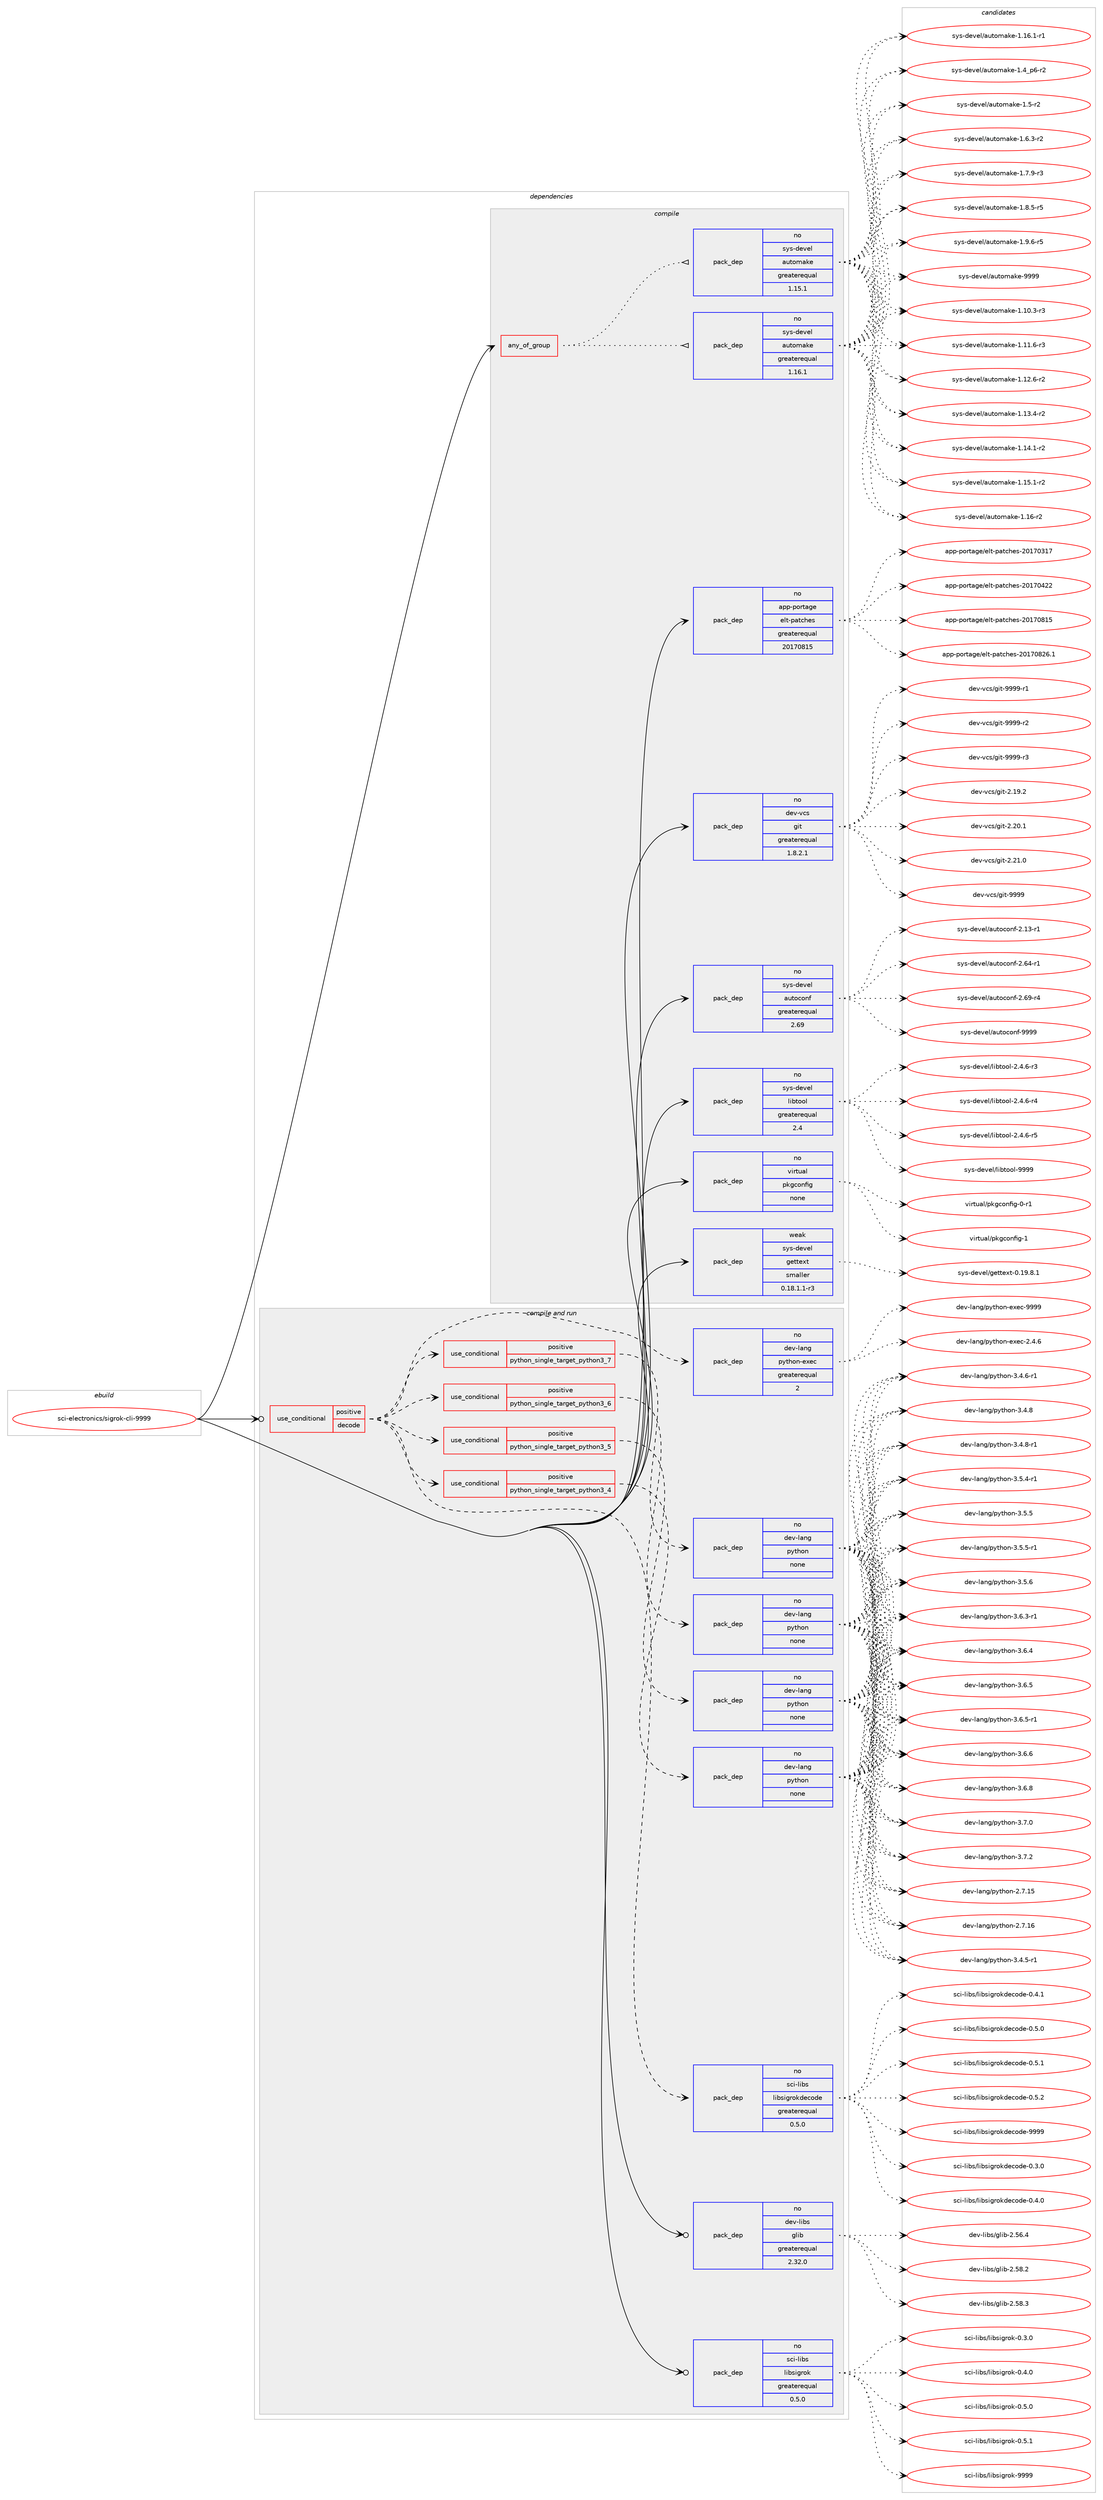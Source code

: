 digraph prolog {

# *************
# Graph options
# *************

newrank=true;
concentrate=true;
compound=true;
graph [rankdir=LR,fontname=Helvetica,fontsize=10,ranksep=1.5];#, ranksep=2.5, nodesep=0.2];
edge  [arrowhead=vee];
node  [fontname=Helvetica,fontsize=10];

# **********
# The ebuild
# **********

subgraph cluster_leftcol {
color=gray;
rank=same;
label=<<i>ebuild</i>>;
id [label="sci-electronics/sigrok-cli-9999", color=red, width=4, href="../sci-electronics/sigrok-cli-9999.svg"];
}

# ****************
# The dependencies
# ****************

subgraph cluster_midcol {
color=gray;
label=<<i>dependencies</i>>;
subgraph cluster_compile {
fillcolor="#eeeeee";
style=filled;
label=<<i>compile</i>>;
subgraph any26832 {
dependency1690157 [label=<<TABLE BORDER="0" CELLBORDER="1" CELLSPACING="0" CELLPADDING="4"><TR><TD CELLPADDING="10">any_of_group</TD></TR></TABLE>>, shape=none, color=red];subgraph pack1209775 {
dependency1690158 [label=<<TABLE BORDER="0" CELLBORDER="1" CELLSPACING="0" CELLPADDING="4" WIDTH="220"><TR><TD ROWSPAN="6" CELLPADDING="30">pack_dep</TD></TR><TR><TD WIDTH="110">no</TD></TR><TR><TD>sys-devel</TD></TR><TR><TD>automake</TD></TR><TR><TD>greaterequal</TD></TR><TR><TD>1.16.1</TD></TR></TABLE>>, shape=none, color=blue];
}
dependency1690157:e -> dependency1690158:w [weight=20,style="dotted",arrowhead="oinv"];
subgraph pack1209776 {
dependency1690159 [label=<<TABLE BORDER="0" CELLBORDER="1" CELLSPACING="0" CELLPADDING="4" WIDTH="220"><TR><TD ROWSPAN="6" CELLPADDING="30">pack_dep</TD></TR><TR><TD WIDTH="110">no</TD></TR><TR><TD>sys-devel</TD></TR><TR><TD>automake</TD></TR><TR><TD>greaterequal</TD></TR><TR><TD>1.15.1</TD></TR></TABLE>>, shape=none, color=blue];
}
dependency1690157:e -> dependency1690159:w [weight=20,style="dotted",arrowhead="oinv"];
}
id:e -> dependency1690157:w [weight=20,style="solid",arrowhead="vee"];
subgraph pack1209777 {
dependency1690160 [label=<<TABLE BORDER="0" CELLBORDER="1" CELLSPACING="0" CELLPADDING="4" WIDTH="220"><TR><TD ROWSPAN="6" CELLPADDING="30">pack_dep</TD></TR><TR><TD WIDTH="110">no</TD></TR><TR><TD>app-portage</TD></TR><TR><TD>elt-patches</TD></TR><TR><TD>greaterequal</TD></TR><TR><TD>20170815</TD></TR></TABLE>>, shape=none, color=blue];
}
id:e -> dependency1690160:w [weight=20,style="solid",arrowhead="vee"];
subgraph pack1209778 {
dependency1690161 [label=<<TABLE BORDER="0" CELLBORDER="1" CELLSPACING="0" CELLPADDING="4" WIDTH="220"><TR><TD ROWSPAN="6" CELLPADDING="30">pack_dep</TD></TR><TR><TD WIDTH="110">no</TD></TR><TR><TD>dev-vcs</TD></TR><TR><TD>git</TD></TR><TR><TD>greaterequal</TD></TR><TR><TD>1.8.2.1</TD></TR></TABLE>>, shape=none, color=blue];
}
id:e -> dependency1690161:w [weight=20,style="solid",arrowhead="vee"];
subgraph pack1209779 {
dependency1690162 [label=<<TABLE BORDER="0" CELLBORDER="1" CELLSPACING="0" CELLPADDING="4" WIDTH="220"><TR><TD ROWSPAN="6" CELLPADDING="30">pack_dep</TD></TR><TR><TD WIDTH="110">no</TD></TR><TR><TD>sys-devel</TD></TR><TR><TD>autoconf</TD></TR><TR><TD>greaterequal</TD></TR><TR><TD>2.69</TD></TR></TABLE>>, shape=none, color=blue];
}
id:e -> dependency1690162:w [weight=20,style="solid",arrowhead="vee"];
subgraph pack1209780 {
dependency1690163 [label=<<TABLE BORDER="0" CELLBORDER="1" CELLSPACING="0" CELLPADDING="4" WIDTH="220"><TR><TD ROWSPAN="6" CELLPADDING="30">pack_dep</TD></TR><TR><TD WIDTH="110">no</TD></TR><TR><TD>sys-devel</TD></TR><TR><TD>libtool</TD></TR><TR><TD>greaterequal</TD></TR><TR><TD>2.4</TD></TR></TABLE>>, shape=none, color=blue];
}
id:e -> dependency1690163:w [weight=20,style="solid",arrowhead="vee"];
subgraph pack1209781 {
dependency1690164 [label=<<TABLE BORDER="0" CELLBORDER="1" CELLSPACING="0" CELLPADDING="4" WIDTH="220"><TR><TD ROWSPAN="6" CELLPADDING="30">pack_dep</TD></TR><TR><TD WIDTH="110">no</TD></TR><TR><TD>virtual</TD></TR><TR><TD>pkgconfig</TD></TR><TR><TD>none</TD></TR><TR><TD></TD></TR></TABLE>>, shape=none, color=blue];
}
id:e -> dependency1690164:w [weight=20,style="solid",arrowhead="vee"];
subgraph pack1209782 {
dependency1690165 [label=<<TABLE BORDER="0" CELLBORDER="1" CELLSPACING="0" CELLPADDING="4" WIDTH="220"><TR><TD ROWSPAN="6" CELLPADDING="30">pack_dep</TD></TR><TR><TD WIDTH="110">weak</TD></TR><TR><TD>sys-devel</TD></TR><TR><TD>gettext</TD></TR><TR><TD>smaller</TD></TR><TR><TD>0.18.1.1-r3</TD></TR></TABLE>>, shape=none, color=blue];
}
id:e -> dependency1690165:w [weight=20,style="solid",arrowhead="vee"];
}
subgraph cluster_compileandrun {
fillcolor="#eeeeee";
style=filled;
label=<<i>compile and run</i>>;
subgraph cond452698 {
dependency1690166 [label=<<TABLE BORDER="0" CELLBORDER="1" CELLSPACING="0" CELLPADDING="4"><TR><TD ROWSPAN="3" CELLPADDING="10">use_conditional</TD></TR><TR><TD>positive</TD></TR><TR><TD>decode</TD></TR></TABLE>>, shape=none, color=red];
subgraph pack1209783 {
dependency1690167 [label=<<TABLE BORDER="0" CELLBORDER="1" CELLSPACING="0" CELLPADDING="4" WIDTH="220"><TR><TD ROWSPAN="6" CELLPADDING="30">pack_dep</TD></TR><TR><TD WIDTH="110">no</TD></TR><TR><TD>sci-libs</TD></TR><TR><TD>libsigrokdecode</TD></TR><TR><TD>greaterequal</TD></TR><TR><TD>0.5.0</TD></TR></TABLE>>, shape=none, color=blue];
}
dependency1690166:e -> dependency1690167:w [weight=20,style="dashed",arrowhead="vee"];
subgraph cond452699 {
dependency1690168 [label=<<TABLE BORDER="0" CELLBORDER="1" CELLSPACING="0" CELLPADDING="4"><TR><TD ROWSPAN="3" CELLPADDING="10">use_conditional</TD></TR><TR><TD>positive</TD></TR><TR><TD>python_single_target_python3_4</TD></TR></TABLE>>, shape=none, color=red];
subgraph pack1209784 {
dependency1690169 [label=<<TABLE BORDER="0" CELLBORDER="1" CELLSPACING="0" CELLPADDING="4" WIDTH="220"><TR><TD ROWSPAN="6" CELLPADDING="30">pack_dep</TD></TR><TR><TD WIDTH="110">no</TD></TR><TR><TD>dev-lang</TD></TR><TR><TD>python</TD></TR><TR><TD>none</TD></TR><TR><TD></TD></TR></TABLE>>, shape=none, color=blue];
}
dependency1690168:e -> dependency1690169:w [weight=20,style="dashed",arrowhead="vee"];
}
dependency1690166:e -> dependency1690168:w [weight=20,style="dashed",arrowhead="vee"];
subgraph cond452700 {
dependency1690170 [label=<<TABLE BORDER="0" CELLBORDER="1" CELLSPACING="0" CELLPADDING="4"><TR><TD ROWSPAN="3" CELLPADDING="10">use_conditional</TD></TR><TR><TD>positive</TD></TR><TR><TD>python_single_target_python3_5</TD></TR></TABLE>>, shape=none, color=red];
subgraph pack1209785 {
dependency1690171 [label=<<TABLE BORDER="0" CELLBORDER="1" CELLSPACING="0" CELLPADDING="4" WIDTH="220"><TR><TD ROWSPAN="6" CELLPADDING="30">pack_dep</TD></TR><TR><TD WIDTH="110">no</TD></TR><TR><TD>dev-lang</TD></TR><TR><TD>python</TD></TR><TR><TD>none</TD></TR><TR><TD></TD></TR></TABLE>>, shape=none, color=blue];
}
dependency1690170:e -> dependency1690171:w [weight=20,style="dashed",arrowhead="vee"];
}
dependency1690166:e -> dependency1690170:w [weight=20,style="dashed",arrowhead="vee"];
subgraph cond452701 {
dependency1690172 [label=<<TABLE BORDER="0" CELLBORDER="1" CELLSPACING="0" CELLPADDING="4"><TR><TD ROWSPAN="3" CELLPADDING="10">use_conditional</TD></TR><TR><TD>positive</TD></TR><TR><TD>python_single_target_python3_6</TD></TR></TABLE>>, shape=none, color=red];
subgraph pack1209786 {
dependency1690173 [label=<<TABLE BORDER="0" CELLBORDER="1" CELLSPACING="0" CELLPADDING="4" WIDTH="220"><TR><TD ROWSPAN="6" CELLPADDING="30">pack_dep</TD></TR><TR><TD WIDTH="110">no</TD></TR><TR><TD>dev-lang</TD></TR><TR><TD>python</TD></TR><TR><TD>none</TD></TR><TR><TD></TD></TR></TABLE>>, shape=none, color=blue];
}
dependency1690172:e -> dependency1690173:w [weight=20,style="dashed",arrowhead="vee"];
}
dependency1690166:e -> dependency1690172:w [weight=20,style="dashed",arrowhead="vee"];
subgraph cond452702 {
dependency1690174 [label=<<TABLE BORDER="0" CELLBORDER="1" CELLSPACING="0" CELLPADDING="4"><TR><TD ROWSPAN="3" CELLPADDING="10">use_conditional</TD></TR><TR><TD>positive</TD></TR><TR><TD>python_single_target_python3_7</TD></TR></TABLE>>, shape=none, color=red];
subgraph pack1209787 {
dependency1690175 [label=<<TABLE BORDER="0" CELLBORDER="1" CELLSPACING="0" CELLPADDING="4" WIDTH="220"><TR><TD ROWSPAN="6" CELLPADDING="30">pack_dep</TD></TR><TR><TD WIDTH="110">no</TD></TR><TR><TD>dev-lang</TD></TR><TR><TD>python</TD></TR><TR><TD>none</TD></TR><TR><TD></TD></TR></TABLE>>, shape=none, color=blue];
}
dependency1690174:e -> dependency1690175:w [weight=20,style="dashed",arrowhead="vee"];
}
dependency1690166:e -> dependency1690174:w [weight=20,style="dashed",arrowhead="vee"];
subgraph pack1209788 {
dependency1690176 [label=<<TABLE BORDER="0" CELLBORDER="1" CELLSPACING="0" CELLPADDING="4" WIDTH="220"><TR><TD ROWSPAN="6" CELLPADDING="30">pack_dep</TD></TR><TR><TD WIDTH="110">no</TD></TR><TR><TD>dev-lang</TD></TR><TR><TD>python-exec</TD></TR><TR><TD>greaterequal</TD></TR><TR><TD>2</TD></TR></TABLE>>, shape=none, color=blue];
}
dependency1690166:e -> dependency1690176:w [weight=20,style="dashed",arrowhead="vee"];
}
id:e -> dependency1690166:w [weight=20,style="solid",arrowhead="odotvee"];
subgraph pack1209789 {
dependency1690177 [label=<<TABLE BORDER="0" CELLBORDER="1" CELLSPACING="0" CELLPADDING="4" WIDTH="220"><TR><TD ROWSPAN="6" CELLPADDING="30">pack_dep</TD></TR><TR><TD WIDTH="110">no</TD></TR><TR><TD>dev-libs</TD></TR><TR><TD>glib</TD></TR><TR><TD>greaterequal</TD></TR><TR><TD>2.32.0</TD></TR></TABLE>>, shape=none, color=blue];
}
id:e -> dependency1690177:w [weight=20,style="solid",arrowhead="odotvee"];
subgraph pack1209790 {
dependency1690178 [label=<<TABLE BORDER="0" CELLBORDER="1" CELLSPACING="0" CELLPADDING="4" WIDTH="220"><TR><TD ROWSPAN="6" CELLPADDING="30">pack_dep</TD></TR><TR><TD WIDTH="110">no</TD></TR><TR><TD>sci-libs</TD></TR><TR><TD>libsigrok</TD></TR><TR><TD>greaterequal</TD></TR><TR><TD>0.5.0</TD></TR></TABLE>>, shape=none, color=blue];
}
id:e -> dependency1690178:w [weight=20,style="solid",arrowhead="odotvee"];
}
subgraph cluster_run {
fillcolor="#eeeeee";
style=filled;
label=<<i>run</i>>;
}
}

# **************
# The candidates
# **************

subgraph cluster_choices {
rank=same;
color=gray;
label=<<i>candidates</i>>;

subgraph choice1209775 {
color=black;
nodesep=1;
choice11512111545100101118101108479711711611110997107101454946494846514511451 [label="sys-devel/automake-1.10.3-r3", color=red, width=4,href="../sys-devel/automake-1.10.3-r3.svg"];
choice11512111545100101118101108479711711611110997107101454946494946544511451 [label="sys-devel/automake-1.11.6-r3", color=red, width=4,href="../sys-devel/automake-1.11.6-r3.svg"];
choice11512111545100101118101108479711711611110997107101454946495046544511450 [label="sys-devel/automake-1.12.6-r2", color=red, width=4,href="../sys-devel/automake-1.12.6-r2.svg"];
choice11512111545100101118101108479711711611110997107101454946495146524511450 [label="sys-devel/automake-1.13.4-r2", color=red, width=4,href="../sys-devel/automake-1.13.4-r2.svg"];
choice11512111545100101118101108479711711611110997107101454946495246494511450 [label="sys-devel/automake-1.14.1-r2", color=red, width=4,href="../sys-devel/automake-1.14.1-r2.svg"];
choice11512111545100101118101108479711711611110997107101454946495346494511450 [label="sys-devel/automake-1.15.1-r2", color=red, width=4,href="../sys-devel/automake-1.15.1-r2.svg"];
choice1151211154510010111810110847971171161111099710710145494649544511450 [label="sys-devel/automake-1.16-r2", color=red, width=4,href="../sys-devel/automake-1.16-r2.svg"];
choice11512111545100101118101108479711711611110997107101454946495446494511449 [label="sys-devel/automake-1.16.1-r1", color=red, width=4,href="../sys-devel/automake-1.16.1-r1.svg"];
choice115121115451001011181011084797117116111109971071014549465295112544511450 [label="sys-devel/automake-1.4_p6-r2", color=red, width=4,href="../sys-devel/automake-1.4_p6-r2.svg"];
choice11512111545100101118101108479711711611110997107101454946534511450 [label="sys-devel/automake-1.5-r2", color=red, width=4,href="../sys-devel/automake-1.5-r2.svg"];
choice115121115451001011181011084797117116111109971071014549465446514511450 [label="sys-devel/automake-1.6.3-r2", color=red, width=4,href="../sys-devel/automake-1.6.3-r2.svg"];
choice115121115451001011181011084797117116111109971071014549465546574511451 [label="sys-devel/automake-1.7.9-r3", color=red, width=4,href="../sys-devel/automake-1.7.9-r3.svg"];
choice115121115451001011181011084797117116111109971071014549465646534511453 [label="sys-devel/automake-1.8.5-r5", color=red, width=4,href="../sys-devel/automake-1.8.5-r5.svg"];
choice115121115451001011181011084797117116111109971071014549465746544511453 [label="sys-devel/automake-1.9.6-r5", color=red, width=4,href="../sys-devel/automake-1.9.6-r5.svg"];
choice115121115451001011181011084797117116111109971071014557575757 [label="sys-devel/automake-9999", color=red, width=4,href="../sys-devel/automake-9999.svg"];
dependency1690158:e -> choice11512111545100101118101108479711711611110997107101454946494846514511451:w [style=dotted,weight="100"];
dependency1690158:e -> choice11512111545100101118101108479711711611110997107101454946494946544511451:w [style=dotted,weight="100"];
dependency1690158:e -> choice11512111545100101118101108479711711611110997107101454946495046544511450:w [style=dotted,weight="100"];
dependency1690158:e -> choice11512111545100101118101108479711711611110997107101454946495146524511450:w [style=dotted,weight="100"];
dependency1690158:e -> choice11512111545100101118101108479711711611110997107101454946495246494511450:w [style=dotted,weight="100"];
dependency1690158:e -> choice11512111545100101118101108479711711611110997107101454946495346494511450:w [style=dotted,weight="100"];
dependency1690158:e -> choice1151211154510010111810110847971171161111099710710145494649544511450:w [style=dotted,weight="100"];
dependency1690158:e -> choice11512111545100101118101108479711711611110997107101454946495446494511449:w [style=dotted,weight="100"];
dependency1690158:e -> choice115121115451001011181011084797117116111109971071014549465295112544511450:w [style=dotted,weight="100"];
dependency1690158:e -> choice11512111545100101118101108479711711611110997107101454946534511450:w [style=dotted,weight="100"];
dependency1690158:e -> choice115121115451001011181011084797117116111109971071014549465446514511450:w [style=dotted,weight="100"];
dependency1690158:e -> choice115121115451001011181011084797117116111109971071014549465546574511451:w [style=dotted,weight="100"];
dependency1690158:e -> choice115121115451001011181011084797117116111109971071014549465646534511453:w [style=dotted,weight="100"];
dependency1690158:e -> choice115121115451001011181011084797117116111109971071014549465746544511453:w [style=dotted,weight="100"];
dependency1690158:e -> choice115121115451001011181011084797117116111109971071014557575757:w [style=dotted,weight="100"];
}
subgraph choice1209776 {
color=black;
nodesep=1;
choice11512111545100101118101108479711711611110997107101454946494846514511451 [label="sys-devel/automake-1.10.3-r3", color=red, width=4,href="../sys-devel/automake-1.10.3-r3.svg"];
choice11512111545100101118101108479711711611110997107101454946494946544511451 [label="sys-devel/automake-1.11.6-r3", color=red, width=4,href="../sys-devel/automake-1.11.6-r3.svg"];
choice11512111545100101118101108479711711611110997107101454946495046544511450 [label="sys-devel/automake-1.12.6-r2", color=red, width=4,href="../sys-devel/automake-1.12.6-r2.svg"];
choice11512111545100101118101108479711711611110997107101454946495146524511450 [label="sys-devel/automake-1.13.4-r2", color=red, width=4,href="../sys-devel/automake-1.13.4-r2.svg"];
choice11512111545100101118101108479711711611110997107101454946495246494511450 [label="sys-devel/automake-1.14.1-r2", color=red, width=4,href="../sys-devel/automake-1.14.1-r2.svg"];
choice11512111545100101118101108479711711611110997107101454946495346494511450 [label="sys-devel/automake-1.15.1-r2", color=red, width=4,href="../sys-devel/automake-1.15.1-r2.svg"];
choice1151211154510010111810110847971171161111099710710145494649544511450 [label="sys-devel/automake-1.16-r2", color=red, width=4,href="../sys-devel/automake-1.16-r2.svg"];
choice11512111545100101118101108479711711611110997107101454946495446494511449 [label="sys-devel/automake-1.16.1-r1", color=red, width=4,href="../sys-devel/automake-1.16.1-r1.svg"];
choice115121115451001011181011084797117116111109971071014549465295112544511450 [label="sys-devel/automake-1.4_p6-r2", color=red, width=4,href="../sys-devel/automake-1.4_p6-r2.svg"];
choice11512111545100101118101108479711711611110997107101454946534511450 [label="sys-devel/automake-1.5-r2", color=red, width=4,href="../sys-devel/automake-1.5-r2.svg"];
choice115121115451001011181011084797117116111109971071014549465446514511450 [label="sys-devel/automake-1.6.3-r2", color=red, width=4,href="../sys-devel/automake-1.6.3-r2.svg"];
choice115121115451001011181011084797117116111109971071014549465546574511451 [label="sys-devel/automake-1.7.9-r3", color=red, width=4,href="../sys-devel/automake-1.7.9-r3.svg"];
choice115121115451001011181011084797117116111109971071014549465646534511453 [label="sys-devel/automake-1.8.5-r5", color=red, width=4,href="../sys-devel/automake-1.8.5-r5.svg"];
choice115121115451001011181011084797117116111109971071014549465746544511453 [label="sys-devel/automake-1.9.6-r5", color=red, width=4,href="../sys-devel/automake-1.9.6-r5.svg"];
choice115121115451001011181011084797117116111109971071014557575757 [label="sys-devel/automake-9999", color=red, width=4,href="../sys-devel/automake-9999.svg"];
dependency1690159:e -> choice11512111545100101118101108479711711611110997107101454946494846514511451:w [style=dotted,weight="100"];
dependency1690159:e -> choice11512111545100101118101108479711711611110997107101454946494946544511451:w [style=dotted,weight="100"];
dependency1690159:e -> choice11512111545100101118101108479711711611110997107101454946495046544511450:w [style=dotted,weight="100"];
dependency1690159:e -> choice11512111545100101118101108479711711611110997107101454946495146524511450:w [style=dotted,weight="100"];
dependency1690159:e -> choice11512111545100101118101108479711711611110997107101454946495246494511450:w [style=dotted,weight="100"];
dependency1690159:e -> choice11512111545100101118101108479711711611110997107101454946495346494511450:w [style=dotted,weight="100"];
dependency1690159:e -> choice1151211154510010111810110847971171161111099710710145494649544511450:w [style=dotted,weight="100"];
dependency1690159:e -> choice11512111545100101118101108479711711611110997107101454946495446494511449:w [style=dotted,weight="100"];
dependency1690159:e -> choice115121115451001011181011084797117116111109971071014549465295112544511450:w [style=dotted,weight="100"];
dependency1690159:e -> choice11512111545100101118101108479711711611110997107101454946534511450:w [style=dotted,weight="100"];
dependency1690159:e -> choice115121115451001011181011084797117116111109971071014549465446514511450:w [style=dotted,weight="100"];
dependency1690159:e -> choice115121115451001011181011084797117116111109971071014549465546574511451:w [style=dotted,weight="100"];
dependency1690159:e -> choice115121115451001011181011084797117116111109971071014549465646534511453:w [style=dotted,weight="100"];
dependency1690159:e -> choice115121115451001011181011084797117116111109971071014549465746544511453:w [style=dotted,weight="100"];
dependency1690159:e -> choice115121115451001011181011084797117116111109971071014557575757:w [style=dotted,weight="100"];
}
subgraph choice1209777 {
color=black;
nodesep=1;
choice97112112451121111141169710310147101108116451129711699104101115455048495548514955 [label="app-portage/elt-patches-20170317", color=red, width=4,href="../app-portage/elt-patches-20170317.svg"];
choice97112112451121111141169710310147101108116451129711699104101115455048495548525050 [label="app-portage/elt-patches-20170422", color=red, width=4,href="../app-portage/elt-patches-20170422.svg"];
choice97112112451121111141169710310147101108116451129711699104101115455048495548564953 [label="app-portage/elt-patches-20170815", color=red, width=4,href="../app-portage/elt-patches-20170815.svg"];
choice971121124511211111411697103101471011081164511297116991041011154550484955485650544649 [label="app-portage/elt-patches-20170826.1", color=red, width=4,href="../app-portage/elt-patches-20170826.1.svg"];
dependency1690160:e -> choice97112112451121111141169710310147101108116451129711699104101115455048495548514955:w [style=dotted,weight="100"];
dependency1690160:e -> choice97112112451121111141169710310147101108116451129711699104101115455048495548525050:w [style=dotted,weight="100"];
dependency1690160:e -> choice97112112451121111141169710310147101108116451129711699104101115455048495548564953:w [style=dotted,weight="100"];
dependency1690160:e -> choice971121124511211111411697103101471011081164511297116991041011154550484955485650544649:w [style=dotted,weight="100"];
}
subgraph choice1209778 {
color=black;
nodesep=1;
choice10010111845118991154710310511645504649574650 [label="dev-vcs/git-2.19.2", color=red, width=4,href="../dev-vcs/git-2.19.2.svg"];
choice10010111845118991154710310511645504650484649 [label="dev-vcs/git-2.20.1", color=red, width=4,href="../dev-vcs/git-2.20.1.svg"];
choice10010111845118991154710310511645504650494648 [label="dev-vcs/git-2.21.0", color=red, width=4,href="../dev-vcs/git-2.21.0.svg"];
choice1001011184511899115471031051164557575757 [label="dev-vcs/git-9999", color=red, width=4,href="../dev-vcs/git-9999.svg"];
choice10010111845118991154710310511645575757574511449 [label="dev-vcs/git-9999-r1", color=red, width=4,href="../dev-vcs/git-9999-r1.svg"];
choice10010111845118991154710310511645575757574511450 [label="dev-vcs/git-9999-r2", color=red, width=4,href="../dev-vcs/git-9999-r2.svg"];
choice10010111845118991154710310511645575757574511451 [label="dev-vcs/git-9999-r3", color=red, width=4,href="../dev-vcs/git-9999-r3.svg"];
dependency1690161:e -> choice10010111845118991154710310511645504649574650:w [style=dotted,weight="100"];
dependency1690161:e -> choice10010111845118991154710310511645504650484649:w [style=dotted,weight="100"];
dependency1690161:e -> choice10010111845118991154710310511645504650494648:w [style=dotted,weight="100"];
dependency1690161:e -> choice1001011184511899115471031051164557575757:w [style=dotted,weight="100"];
dependency1690161:e -> choice10010111845118991154710310511645575757574511449:w [style=dotted,weight="100"];
dependency1690161:e -> choice10010111845118991154710310511645575757574511450:w [style=dotted,weight="100"];
dependency1690161:e -> choice10010111845118991154710310511645575757574511451:w [style=dotted,weight="100"];
}
subgraph choice1209779 {
color=black;
nodesep=1;
choice1151211154510010111810110847971171161119911111010245504649514511449 [label="sys-devel/autoconf-2.13-r1", color=red, width=4,href="../sys-devel/autoconf-2.13-r1.svg"];
choice1151211154510010111810110847971171161119911111010245504654524511449 [label="sys-devel/autoconf-2.64-r1", color=red, width=4,href="../sys-devel/autoconf-2.64-r1.svg"];
choice1151211154510010111810110847971171161119911111010245504654574511452 [label="sys-devel/autoconf-2.69-r4", color=red, width=4,href="../sys-devel/autoconf-2.69-r4.svg"];
choice115121115451001011181011084797117116111991111101024557575757 [label="sys-devel/autoconf-9999", color=red, width=4,href="../sys-devel/autoconf-9999.svg"];
dependency1690162:e -> choice1151211154510010111810110847971171161119911111010245504649514511449:w [style=dotted,weight="100"];
dependency1690162:e -> choice1151211154510010111810110847971171161119911111010245504654524511449:w [style=dotted,weight="100"];
dependency1690162:e -> choice1151211154510010111810110847971171161119911111010245504654574511452:w [style=dotted,weight="100"];
dependency1690162:e -> choice115121115451001011181011084797117116111991111101024557575757:w [style=dotted,weight="100"];
}
subgraph choice1209780 {
color=black;
nodesep=1;
choice1151211154510010111810110847108105981161111111084550465246544511451 [label="sys-devel/libtool-2.4.6-r3", color=red, width=4,href="../sys-devel/libtool-2.4.6-r3.svg"];
choice1151211154510010111810110847108105981161111111084550465246544511452 [label="sys-devel/libtool-2.4.6-r4", color=red, width=4,href="../sys-devel/libtool-2.4.6-r4.svg"];
choice1151211154510010111810110847108105981161111111084550465246544511453 [label="sys-devel/libtool-2.4.6-r5", color=red, width=4,href="../sys-devel/libtool-2.4.6-r5.svg"];
choice1151211154510010111810110847108105981161111111084557575757 [label="sys-devel/libtool-9999", color=red, width=4,href="../sys-devel/libtool-9999.svg"];
dependency1690163:e -> choice1151211154510010111810110847108105981161111111084550465246544511451:w [style=dotted,weight="100"];
dependency1690163:e -> choice1151211154510010111810110847108105981161111111084550465246544511452:w [style=dotted,weight="100"];
dependency1690163:e -> choice1151211154510010111810110847108105981161111111084550465246544511453:w [style=dotted,weight="100"];
dependency1690163:e -> choice1151211154510010111810110847108105981161111111084557575757:w [style=dotted,weight="100"];
}
subgraph choice1209781 {
color=black;
nodesep=1;
choice11810511411611797108471121071039911111010210510345484511449 [label="virtual/pkgconfig-0-r1", color=red, width=4,href="../virtual/pkgconfig-0-r1.svg"];
choice1181051141161179710847112107103991111101021051034549 [label="virtual/pkgconfig-1", color=red, width=4,href="../virtual/pkgconfig-1.svg"];
dependency1690164:e -> choice11810511411611797108471121071039911111010210510345484511449:w [style=dotted,weight="100"];
dependency1690164:e -> choice1181051141161179710847112107103991111101021051034549:w [style=dotted,weight="100"];
}
subgraph choice1209782 {
color=black;
nodesep=1;
choice1151211154510010111810110847103101116116101120116454846495746564649 [label="sys-devel/gettext-0.19.8.1", color=red, width=4,href="../sys-devel/gettext-0.19.8.1.svg"];
dependency1690165:e -> choice1151211154510010111810110847103101116116101120116454846495746564649:w [style=dotted,weight="100"];
}
subgraph choice1209783 {
color=black;
nodesep=1;
choice115991054510810598115471081059811510510311411110710010199111100101454846514648 [label="sci-libs/libsigrokdecode-0.3.0", color=red, width=4,href="../sci-libs/libsigrokdecode-0.3.0.svg"];
choice115991054510810598115471081059811510510311411110710010199111100101454846524648 [label="sci-libs/libsigrokdecode-0.4.0", color=red, width=4,href="../sci-libs/libsigrokdecode-0.4.0.svg"];
choice115991054510810598115471081059811510510311411110710010199111100101454846524649 [label="sci-libs/libsigrokdecode-0.4.1", color=red, width=4,href="../sci-libs/libsigrokdecode-0.4.1.svg"];
choice115991054510810598115471081059811510510311411110710010199111100101454846534648 [label="sci-libs/libsigrokdecode-0.5.0", color=red, width=4,href="../sci-libs/libsigrokdecode-0.5.0.svg"];
choice115991054510810598115471081059811510510311411110710010199111100101454846534649 [label="sci-libs/libsigrokdecode-0.5.1", color=red, width=4,href="../sci-libs/libsigrokdecode-0.5.1.svg"];
choice115991054510810598115471081059811510510311411110710010199111100101454846534650 [label="sci-libs/libsigrokdecode-0.5.2", color=red, width=4,href="../sci-libs/libsigrokdecode-0.5.2.svg"];
choice1159910545108105981154710810598115105103114111107100101991111001014557575757 [label="sci-libs/libsigrokdecode-9999", color=red, width=4,href="../sci-libs/libsigrokdecode-9999.svg"];
dependency1690167:e -> choice115991054510810598115471081059811510510311411110710010199111100101454846514648:w [style=dotted,weight="100"];
dependency1690167:e -> choice115991054510810598115471081059811510510311411110710010199111100101454846524648:w [style=dotted,weight="100"];
dependency1690167:e -> choice115991054510810598115471081059811510510311411110710010199111100101454846524649:w [style=dotted,weight="100"];
dependency1690167:e -> choice115991054510810598115471081059811510510311411110710010199111100101454846534648:w [style=dotted,weight="100"];
dependency1690167:e -> choice115991054510810598115471081059811510510311411110710010199111100101454846534649:w [style=dotted,weight="100"];
dependency1690167:e -> choice115991054510810598115471081059811510510311411110710010199111100101454846534650:w [style=dotted,weight="100"];
dependency1690167:e -> choice1159910545108105981154710810598115105103114111107100101991111001014557575757:w [style=dotted,weight="100"];
}
subgraph choice1209784 {
color=black;
nodesep=1;
choice10010111845108971101034711212111610411111045504655464953 [label="dev-lang/python-2.7.15", color=red, width=4,href="../dev-lang/python-2.7.15.svg"];
choice10010111845108971101034711212111610411111045504655464954 [label="dev-lang/python-2.7.16", color=red, width=4,href="../dev-lang/python-2.7.16.svg"];
choice1001011184510897110103471121211161041111104551465246534511449 [label="dev-lang/python-3.4.5-r1", color=red, width=4,href="../dev-lang/python-3.4.5-r1.svg"];
choice1001011184510897110103471121211161041111104551465246544511449 [label="dev-lang/python-3.4.6-r1", color=red, width=4,href="../dev-lang/python-3.4.6-r1.svg"];
choice100101118451089711010347112121116104111110455146524656 [label="dev-lang/python-3.4.8", color=red, width=4,href="../dev-lang/python-3.4.8.svg"];
choice1001011184510897110103471121211161041111104551465246564511449 [label="dev-lang/python-3.4.8-r1", color=red, width=4,href="../dev-lang/python-3.4.8-r1.svg"];
choice1001011184510897110103471121211161041111104551465346524511449 [label="dev-lang/python-3.5.4-r1", color=red, width=4,href="../dev-lang/python-3.5.4-r1.svg"];
choice100101118451089711010347112121116104111110455146534653 [label="dev-lang/python-3.5.5", color=red, width=4,href="../dev-lang/python-3.5.5.svg"];
choice1001011184510897110103471121211161041111104551465346534511449 [label="dev-lang/python-3.5.5-r1", color=red, width=4,href="../dev-lang/python-3.5.5-r1.svg"];
choice100101118451089711010347112121116104111110455146534654 [label="dev-lang/python-3.5.6", color=red, width=4,href="../dev-lang/python-3.5.6.svg"];
choice1001011184510897110103471121211161041111104551465446514511449 [label="dev-lang/python-3.6.3-r1", color=red, width=4,href="../dev-lang/python-3.6.3-r1.svg"];
choice100101118451089711010347112121116104111110455146544652 [label="dev-lang/python-3.6.4", color=red, width=4,href="../dev-lang/python-3.6.4.svg"];
choice100101118451089711010347112121116104111110455146544653 [label="dev-lang/python-3.6.5", color=red, width=4,href="../dev-lang/python-3.6.5.svg"];
choice1001011184510897110103471121211161041111104551465446534511449 [label="dev-lang/python-3.6.5-r1", color=red, width=4,href="../dev-lang/python-3.6.5-r1.svg"];
choice100101118451089711010347112121116104111110455146544654 [label="dev-lang/python-3.6.6", color=red, width=4,href="../dev-lang/python-3.6.6.svg"];
choice100101118451089711010347112121116104111110455146544656 [label="dev-lang/python-3.6.8", color=red, width=4,href="../dev-lang/python-3.6.8.svg"];
choice100101118451089711010347112121116104111110455146554648 [label="dev-lang/python-3.7.0", color=red, width=4,href="../dev-lang/python-3.7.0.svg"];
choice100101118451089711010347112121116104111110455146554650 [label="dev-lang/python-3.7.2", color=red, width=4,href="../dev-lang/python-3.7.2.svg"];
dependency1690169:e -> choice10010111845108971101034711212111610411111045504655464953:w [style=dotted,weight="100"];
dependency1690169:e -> choice10010111845108971101034711212111610411111045504655464954:w [style=dotted,weight="100"];
dependency1690169:e -> choice1001011184510897110103471121211161041111104551465246534511449:w [style=dotted,weight="100"];
dependency1690169:e -> choice1001011184510897110103471121211161041111104551465246544511449:w [style=dotted,weight="100"];
dependency1690169:e -> choice100101118451089711010347112121116104111110455146524656:w [style=dotted,weight="100"];
dependency1690169:e -> choice1001011184510897110103471121211161041111104551465246564511449:w [style=dotted,weight="100"];
dependency1690169:e -> choice1001011184510897110103471121211161041111104551465346524511449:w [style=dotted,weight="100"];
dependency1690169:e -> choice100101118451089711010347112121116104111110455146534653:w [style=dotted,weight="100"];
dependency1690169:e -> choice1001011184510897110103471121211161041111104551465346534511449:w [style=dotted,weight="100"];
dependency1690169:e -> choice100101118451089711010347112121116104111110455146534654:w [style=dotted,weight="100"];
dependency1690169:e -> choice1001011184510897110103471121211161041111104551465446514511449:w [style=dotted,weight="100"];
dependency1690169:e -> choice100101118451089711010347112121116104111110455146544652:w [style=dotted,weight="100"];
dependency1690169:e -> choice100101118451089711010347112121116104111110455146544653:w [style=dotted,weight="100"];
dependency1690169:e -> choice1001011184510897110103471121211161041111104551465446534511449:w [style=dotted,weight="100"];
dependency1690169:e -> choice100101118451089711010347112121116104111110455146544654:w [style=dotted,weight="100"];
dependency1690169:e -> choice100101118451089711010347112121116104111110455146544656:w [style=dotted,weight="100"];
dependency1690169:e -> choice100101118451089711010347112121116104111110455146554648:w [style=dotted,weight="100"];
dependency1690169:e -> choice100101118451089711010347112121116104111110455146554650:w [style=dotted,weight="100"];
}
subgraph choice1209785 {
color=black;
nodesep=1;
choice10010111845108971101034711212111610411111045504655464953 [label="dev-lang/python-2.7.15", color=red, width=4,href="../dev-lang/python-2.7.15.svg"];
choice10010111845108971101034711212111610411111045504655464954 [label="dev-lang/python-2.7.16", color=red, width=4,href="../dev-lang/python-2.7.16.svg"];
choice1001011184510897110103471121211161041111104551465246534511449 [label="dev-lang/python-3.4.5-r1", color=red, width=4,href="../dev-lang/python-3.4.5-r1.svg"];
choice1001011184510897110103471121211161041111104551465246544511449 [label="dev-lang/python-3.4.6-r1", color=red, width=4,href="../dev-lang/python-3.4.6-r1.svg"];
choice100101118451089711010347112121116104111110455146524656 [label="dev-lang/python-3.4.8", color=red, width=4,href="../dev-lang/python-3.4.8.svg"];
choice1001011184510897110103471121211161041111104551465246564511449 [label="dev-lang/python-3.4.8-r1", color=red, width=4,href="../dev-lang/python-3.4.8-r1.svg"];
choice1001011184510897110103471121211161041111104551465346524511449 [label="dev-lang/python-3.5.4-r1", color=red, width=4,href="../dev-lang/python-3.5.4-r1.svg"];
choice100101118451089711010347112121116104111110455146534653 [label="dev-lang/python-3.5.5", color=red, width=4,href="../dev-lang/python-3.5.5.svg"];
choice1001011184510897110103471121211161041111104551465346534511449 [label="dev-lang/python-3.5.5-r1", color=red, width=4,href="../dev-lang/python-3.5.5-r1.svg"];
choice100101118451089711010347112121116104111110455146534654 [label="dev-lang/python-3.5.6", color=red, width=4,href="../dev-lang/python-3.5.6.svg"];
choice1001011184510897110103471121211161041111104551465446514511449 [label="dev-lang/python-3.6.3-r1", color=red, width=4,href="../dev-lang/python-3.6.3-r1.svg"];
choice100101118451089711010347112121116104111110455146544652 [label="dev-lang/python-3.6.4", color=red, width=4,href="../dev-lang/python-3.6.4.svg"];
choice100101118451089711010347112121116104111110455146544653 [label="dev-lang/python-3.6.5", color=red, width=4,href="../dev-lang/python-3.6.5.svg"];
choice1001011184510897110103471121211161041111104551465446534511449 [label="dev-lang/python-3.6.5-r1", color=red, width=4,href="../dev-lang/python-3.6.5-r1.svg"];
choice100101118451089711010347112121116104111110455146544654 [label="dev-lang/python-3.6.6", color=red, width=4,href="../dev-lang/python-3.6.6.svg"];
choice100101118451089711010347112121116104111110455146544656 [label="dev-lang/python-3.6.8", color=red, width=4,href="../dev-lang/python-3.6.8.svg"];
choice100101118451089711010347112121116104111110455146554648 [label="dev-lang/python-3.7.0", color=red, width=4,href="../dev-lang/python-3.7.0.svg"];
choice100101118451089711010347112121116104111110455146554650 [label="dev-lang/python-3.7.2", color=red, width=4,href="../dev-lang/python-3.7.2.svg"];
dependency1690171:e -> choice10010111845108971101034711212111610411111045504655464953:w [style=dotted,weight="100"];
dependency1690171:e -> choice10010111845108971101034711212111610411111045504655464954:w [style=dotted,weight="100"];
dependency1690171:e -> choice1001011184510897110103471121211161041111104551465246534511449:w [style=dotted,weight="100"];
dependency1690171:e -> choice1001011184510897110103471121211161041111104551465246544511449:w [style=dotted,weight="100"];
dependency1690171:e -> choice100101118451089711010347112121116104111110455146524656:w [style=dotted,weight="100"];
dependency1690171:e -> choice1001011184510897110103471121211161041111104551465246564511449:w [style=dotted,weight="100"];
dependency1690171:e -> choice1001011184510897110103471121211161041111104551465346524511449:w [style=dotted,weight="100"];
dependency1690171:e -> choice100101118451089711010347112121116104111110455146534653:w [style=dotted,weight="100"];
dependency1690171:e -> choice1001011184510897110103471121211161041111104551465346534511449:w [style=dotted,weight="100"];
dependency1690171:e -> choice100101118451089711010347112121116104111110455146534654:w [style=dotted,weight="100"];
dependency1690171:e -> choice1001011184510897110103471121211161041111104551465446514511449:w [style=dotted,weight="100"];
dependency1690171:e -> choice100101118451089711010347112121116104111110455146544652:w [style=dotted,weight="100"];
dependency1690171:e -> choice100101118451089711010347112121116104111110455146544653:w [style=dotted,weight="100"];
dependency1690171:e -> choice1001011184510897110103471121211161041111104551465446534511449:w [style=dotted,weight="100"];
dependency1690171:e -> choice100101118451089711010347112121116104111110455146544654:w [style=dotted,weight="100"];
dependency1690171:e -> choice100101118451089711010347112121116104111110455146544656:w [style=dotted,weight="100"];
dependency1690171:e -> choice100101118451089711010347112121116104111110455146554648:w [style=dotted,weight="100"];
dependency1690171:e -> choice100101118451089711010347112121116104111110455146554650:w [style=dotted,weight="100"];
}
subgraph choice1209786 {
color=black;
nodesep=1;
choice10010111845108971101034711212111610411111045504655464953 [label="dev-lang/python-2.7.15", color=red, width=4,href="../dev-lang/python-2.7.15.svg"];
choice10010111845108971101034711212111610411111045504655464954 [label="dev-lang/python-2.7.16", color=red, width=4,href="../dev-lang/python-2.7.16.svg"];
choice1001011184510897110103471121211161041111104551465246534511449 [label="dev-lang/python-3.4.5-r1", color=red, width=4,href="../dev-lang/python-3.4.5-r1.svg"];
choice1001011184510897110103471121211161041111104551465246544511449 [label="dev-lang/python-3.4.6-r1", color=red, width=4,href="../dev-lang/python-3.4.6-r1.svg"];
choice100101118451089711010347112121116104111110455146524656 [label="dev-lang/python-3.4.8", color=red, width=4,href="../dev-lang/python-3.4.8.svg"];
choice1001011184510897110103471121211161041111104551465246564511449 [label="dev-lang/python-3.4.8-r1", color=red, width=4,href="../dev-lang/python-3.4.8-r1.svg"];
choice1001011184510897110103471121211161041111104551465346524511449 [label="dev-lang/python-3.5.4-r1", color=red, width=4,href="../dev-lang/python-3.5.4-r1.svg"];
choice100101118451089711010347112121116104111110455146534653 [label="dev-lang/python-3.5.5", color=red, width=4,href="../dev-lang/python-3.5.5.svg"];
choice1001011184510897110103471121211161041111104551465346534511449 [label="dev-lang/python-3.5.5-r1", color=red, width=4,href="../dev-lang/python-3.5.5-r1.svg"];
choice100101118451089711010347112121116104111110455146534654 [label="dev-lang/python-3.5.6", color=red, width=4,href="../dev-lang/python-3.5.6.svg"];
choice1001011184510897110103471121211161041111104551465446514511449 [label="dev-lang/python-3.6.3-r1", color=red, width=4,href="../dev-lang/python-3.6.3-r1.svg"];
choice100101118451089711010347112121116104111110455146544652 [label="dev-lang/python-3.6.4", color=red, width=4,href="../dev-lang/python-3.6.4.svg"];
choice100101118451089711010347112121116104111110455146544653 [label="dev-lang/python-3.6.5", color=red, width=4,href="../dev-lang/python-3.6.5.svg"];
choice1001011184510897110103471121211161041111104551465446534511449 [label="dev-lang/python-3.6.5-r1", color=red, width=4,href="../dev-lang/python-3.6.5-r1.svg"];
choice100101118451089711010347112121116104111110455146544654 [label="dev-lang/python-3.6.6", color=red, width=4,href="../dev-lang/python-3.6.6.svg"];
choice100101118451089711010347112121116104111110455146544656 [label="dev-lang/python-3.6.8", color=red, width=4,href="../dev-lang/python-3.6.8.svg"];
choice100101118451089711010347112121116104111110455146554648 [label="dev-lang/python-3.7.0", color=red, width=4,href="../dev-lang/python-3.7.0.svg"];
choice100101118451089711010347112121116104111110455146554650 [label="dev-lang/python-3.7.2", color=red, width=4,href="../dev-lang/python-3.7.2.svg"];
dependency1690173:e -> choice10010111845108971101034711212111610411111045504655464953:w [style=dotted,weight="100"];
dependency1690173:e -> choice10010111845108971101034711212111610411111045504655464954:w [style=dotted,weight="100"];
dependency1690173:e -> choice1001011184510897110103471121211161041111104551465246534511449:w [style=dotted,weight="100"];
dependency1690173:e -> choice1001011184510897110103471121211161041111104551465246544511449:w [style=dotted,weight="100"];
dependency1690173:e -> choice100101118451089711010347112121116104111110455146524656:w [style=dotted,weight="100"];
dependency1690173:e -> choice1001011184510897110103471121211161041111104551465246564511449:w [style=dotted,weight="100"];
dependency1690173:e -> choice1001011184510897110103471121211161041111104551465346524511449:w [style=dotted,weight="100"];
dependency1690173:e -> choice100101118451089711010347112121116104111110455146534653:w [style=dotted,weight="100"];
dependency1690173:e -> choice1001011184510897110103471121211161041111104551465346534511449:w [style=dotted,weight="100"];
dependency1690173:e -> choice100101118451089711010347112121116104111110455146534654:w [style=dotted,weight="100"];
dependency1690173:e -> choice1001011184510897110103471121211161041111104551465446514511449:w [style=dotted,weight="100"];
dependency1690173:e -> choice100101118451089711010347112121116104111110455146544652:w [style=dotted,weight="100"];
dependency1690173:e -> choice100101118451089711010347112121116104111110455146544653:w [style=dotted,weight="100"];
dependency1690173:e -> choice1001011184510897110103471121211161041111104551465446534511449:w [style=dotted,weight="100"];
dependency1690173:e -> choice100101118451089711010347112121116104111110455146544654:w [style=dotted,weight="100"];
dependency1690173:e -> choice100101118451089711010347112121116104111110455146544656:w [style=dotted,weight="100"];
dependency1690173:e -> choice100101118451089711010347112121116104111110455146554648:w [style=dotted,weight="100"];
dependency1690173:e -> choice100101118451089711010347112121116104111110455146554650:w [style=dotted,weight="100"];
}
subgraph choice1209787 {
color=black;
nodesep=1;
choice10010111845108971101034711212111610411111045504655464953 [label="dev-lang/python-2.7.15", color=red, width=4,href="../dev-lang/python-2.7.15.svg"];
choice10010111845108971101034711212111610411111045504655464954 [label="dev-lang/python-2.7.16", color=red, width=4,href="../dev-lang/python-2.7.16.svg"];
choice1001011184510897110103471121211161041111104551465246534511449 [label="dev-lang/python-3.4.5-r1", color=red, width=4,href="../dev-lang/python-3.4.5-r1.svg"];
choice1001011184510897110103471121211161041111104551465246544511449 [label="dev-lang/python-3.4.6-r1", color=red, width=4,href="../dev-lang/python-3.4.6-r1.svg"];
choice100101118451089711010347112121116104111110455146524656 [label="dev-lang/python-3.4.8", color=red, width=4,href="../dev-lang/python-3.4.8.svg"];
choice1001011184510897110103471121211161041111104551465246564511449 [label="dev-lang/python-3.4.8-r1", color=red, width=4,href="../dev-lang/python-3.4.8-r1.svg"];
choice1001011184510897110103471121211161041111104551465346524511449 [label="dev-lang/python-3.5.4-r1", color=red, width=4,href="../dev-lang/python-3.5.4-r1.svg"];
choice100101118451089711010347112121116104111110455146534653 [label="dev-lang/python-3.5.5", color=red, width=4,href="../dev-lang/python-3.5.5.svg"];
choice1001011184510897110103471121211161041111104551465346534511449 [label="dev-lang/python-3.5.5-r1", color=red, width=4,href="../dev-lang/python-3.5.5-r1.svg"];
choice100101118451089711010347112121116104111110455146534654 [label="dev-lang/python-3.5.6", color=red, width=4,href="../dev-lang/python-3.5.6.svg"];
choice1001011184510897110103471121211161041111104551465446514511449 [label="dev-lang/python-3.6.3-r1", color=red, width=4,href="../dev-lang/python-3.6.3-r1.svg"];
choice100101118451089711010347112121116104111110455146544652 [label="dev-lang/python-3.6.4", color=red, width=4,href="../dev-lang/python-3.6.4.svg"];
choice100101118451089711010347112121116104111110455146544653 [label="dev-lang/python-3.6.5", color=red, width=4,href="../dev-lang/python-3.6.5.svg"];
choice1001011184510897110103471121211161041111104551465446534511449 [label="dev-lang/python-3.6.5-r1", color=red, width=4,href="../dev-lang/python-3.6.5-r1.svg"];
choice100101118451089711010347112121116104111110455146544654 [label="dev-lang/python-3.6.6", color=red, width=4,href="../dev-lang/python-3.6.6.svg"];
choice100101118451089711010347112121116104111110455146544656 [label="dev-lang/python-3.6.8", color=red, width=4,href="../dev-lang/python-3.6.8.svg"];
choice100101118451089711010347112121116104111110455146554648 [label="dev-lang/python-3.7.0", color=red, width=4,href="../dev-lang/python-3.7.0.svg"];
choice100101118451089711010347112121116104111110455146554650 [label="dev-lang/python-3.7.2", color=red, width=4,href="../dev-lang/python-3.7.2.svg"];
dependency1690175:e -> choice10010111845108971101034711212111610411111045504655464953:w [style=dotted,weight="100"];
dependency1690175:e -> choice10010111845108971101034711212111610411111045504655464954:w [style=dotted,weight="100"];
dependency1690175:e -> choice1001011184510897110103471121211161041111104551465246534511449:w [style=dotted,weight="100"];
dependency1690175:e -> choice1001011184510897110103471121211161041111104551465246544511449:w [style=dotted,weight="100"];
dependency1690175:e -> choice100101118451089711010347112121116104111110455146524656:w [style=dotted,weight="100"];
dependency1690175:e -> choice1001011184510897110103471121211161041111104551465246564511449:w [style=dotted,weight="100"];
dependency1690175:e -> choice1001011184510897110103471121211161041111104551465346524511449:w [style=dotted,weight="100"];
dependency1690175:e -> choice100101118451089711010347112121116104111110455146534653:w [style=dotted,weight="100"];
dependency1690175:e -> choice1001011184510897110103471121211161041111104551465346534511449:w [style=dotted,weight="100"];
dependency1690175:e -> choice100101118451089711010347112121116104111110455146534654:w [style=dotted,weight="100"];
dependency1690175:e -> choice1001011184510897110103471121211161041111104551465446514511449:w [style=dotted,weight="100"];
dependency1690175:e -> choice100101118451089711010347112121116104111110455146544652:w [style=dotted,weight="100"];
dependency1690175:e -> choice100101118451089711010347112121116104111110455146544653:w [style=dotted,weight="100"];
dependency1690175:e -> choice1001011184510897110103471121211161041111104551465446534511449:w [style=dotted,weight="100"];
dependency1690175:e -> choice100101118451089711010347112121116104111110455146544654:w [style=dotted,weight="100"];
dependency1690175:e -> choice100101118451089711010347112121116104111110455146544656:w [style=dotted,weight="100"];
dependency1690175:e -> choice100101118451089711010347112121116104111110455146554648:w [style=dotted,weight="100"];
dependency1690175:e -> choice100101118451089711010347112121116104111110455146554650:w [style=dotted,weight="100"];
}
subgraph choice1209788 {
color=black;
nodesep=1;
choice1001011184510897110103471121211161041111104510112010199455046524654 [label="dev-lang/python-exec-2.4.6", color=red, width=4,href="../dev-lang/python-exec-2.4.6.svg"];
choice10010111845108971101034711212111610411111045101120101994557575757 [label="dev-lang/python-exec-9999", color=red, width=4,href="../dev-lang/python-exec-9999.svg"];
dependency1690176:e -> choice1001011184510897110103471121211161041111104510112010199455046524654:w [style=dotted,weight="100"];
dependency1690176:e -> choice10010111845108971101034711212111610411111045101120101994557575757:w [style=dotted,weight="100"];
}
subgraph choice1209789 {
color=black;
nodesep=1;
choice1001011184510810598115471031081059845504653544652 [label="dev-libs/glib-2.56.4", color=red, width=4,href="../dev-libs/glib-2.56.4.svg"];
choice1001011184510810598115471031081059845504653564650 [label="dev-libs/glib-2.58.2", color=red, width=4,href="../dev-libs/glib-2.58.2.svg"];
choice1001011184510810598115471031081059845504653564651 [label="dev-libs/glib-2.58.3", color=red, width=4,href="../dev-libs/glib-2.58.3.svg"];
dependency1690177:e -> choice1001011184510810598115471031081059845504653544652:w [style=dotted,weight="100"];
dependency1690177:e -> choice1001011184510810598115471031081059845504653564650:w [style=dotted,weight="100"];
dependency1690177:e -> choice1001011184510810598115471031081059845504653564651:w [style=dotted,weight="100"];
}
subgraph choice1209790 {
color=black;
nodesep=1;
choice1159910545108105981154710810598115105103114111107454846514648 [label="sci-libs/libsigrok-0.3.0", color=red, width=4,href="../sci-libs/libsigrok-0.3.0.svg"];
choice1159910545108105981154710810598115105103114111107454846524648 [label="sci-libs/libsigrok-0.4.0", color=red, width=4,href="../sci-libs/libsigrok-0.4.0.svg"];
choice1159910545108105981154710810598115105103114111107454846534648 [label="sci-libs/libsigrok-0.5.0", color=red, width=4,href="../sci-libs/libsigrok-0.5.0.svg"];
choice1159910545108105981154710810598115105103114111107454846534649 [label="sci-libs/libsigrok-0.5.1", color=red, width=4,href="../sci-libs/libsigrok-0.5.1.svg"];
choice11599105451081059811547108105981151051031141111074557575757 [label="sci-libs/libsigrok-9999", color=red, width=4,href="../sci-libs/libsigrok-9999.svg"];
dependency1690178:e -> choice1159910545108105981154710810598115105103114111107454846514648:w [style=dotted,weight="100"];
dependency1690178:e -> choice1159910545108105981154710810598115105103114111107454846524648:w [style=dotted,weight="100"];
dependency1690178:e -> choice1159910545108105981154710810598115105103114111107454846534648:w [style=dotted,weight="100"];
dependency1690178:e -> choice1159910545108105981154710810598115105103114111107454846534649:w [style=dotted,weight="100"];
dependency1690178:e -> choice11599105451081059811547108105981151051031141111074557575757:w [style=dotted,weight="100"];
}
}

}
